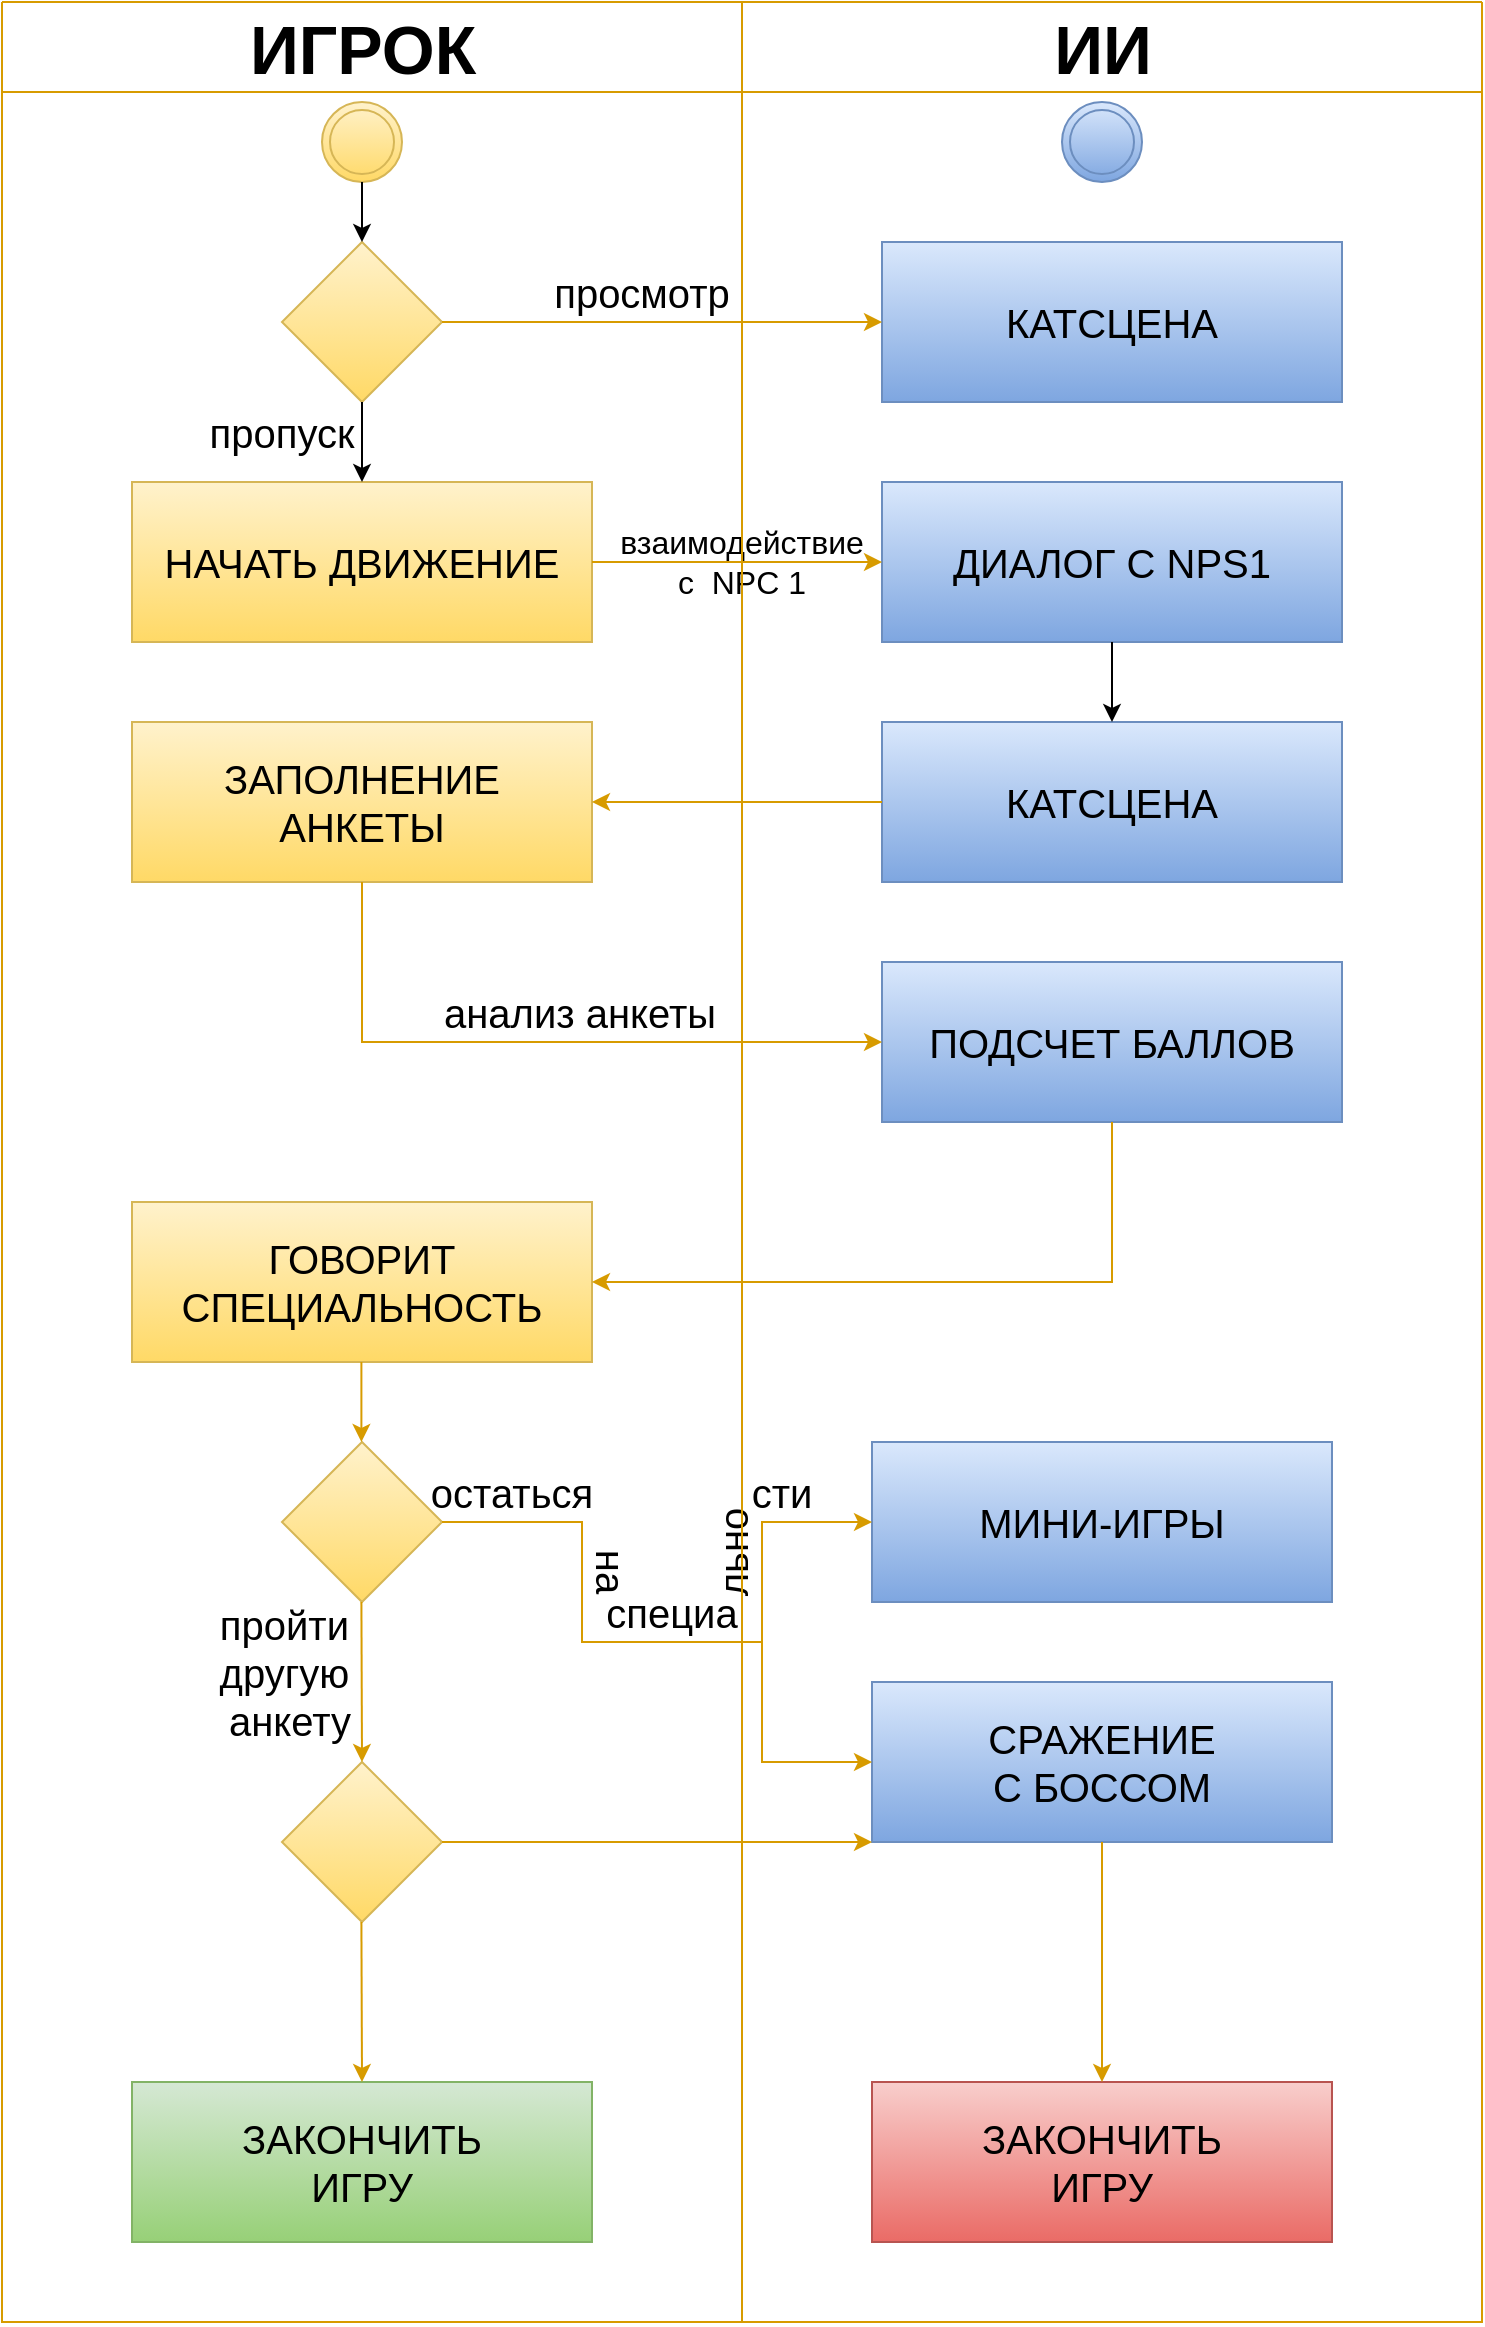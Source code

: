 <mxfile version="24.7.17">
  <diagram name="Страница — 1" id="sQei60oOfbNUAcbmCvmG">
    <mxGraphModel dx="2390" dy="2437" grid="1" gridSize="10" guides="1" tooltips="1" connect="1" arrows="1" fold="1" page="1" pageScale="1" pageWidth="827" pageHeight="1169" math="0" shadow="0">
      <root>
        <mxCell id="0" />
        <mxCell id="1" parent="0" />
        <mxCell id="zBksj2VHNWV4RRwSy8O5-1" value="" style="swimlane;startSize=0;fillColor=#ffcd28;gradientColor=#ffa500;strokeColor=#d79b00;" parent="1" vertex="1">
          <mxGeometry x="45" y="-642" width="740" height="1160" as="geometry" />
        </mxCell>
        <mxCell id="zBksj2VHNWV4RRwSy8O5-3" value="" style="ellipse;shape=doubleEllipse;whiteSpace=wrap;html=1;aspect=fixed;fillColor=#fff2cc;gradientColor=#ffd966;strokeColor=#d6b656;" parent="zBksj2VHNWV4RRwSy8O5-1" vertex="1">
          <mxGeometry x="160" y="50" width="40" height="40" as="geometry" />
        </mxCell>
        <mxCell id="zBksj2VHNWV4RRwSy8O5-4" value="" style="ellipse;shape=doubleEllipse;whiteSpace=wrap;html=1;aspect=fixed;fillColor=#dae8fc;gradientColor=#7ea6e0;strokeColor=#6c8ebf;" parent="zBksj2VHNWV4RRwSy8O5-1" vertex="1">
          <mxGeometry x="530" y="50" width="40" height="40" as="geometry" />
        </mxCell>
        <mxCell id="zBksj2VHNWV4RRwSy8O5-9" value="" style="rhombus;whiteSpace=wrap;html=1;fillColor=#fff2cc;gradientColor=#ffd966;strokeColor=#d6b656;" parent="zBksj2VHNWV4RRwSy8O5-1" vertex="1">
          <mxGeometry x="140" y="120" width="80" height="80" as="geometry" />
        </mxCell>
        <mxCell id="zBksj2VHNWV4RRwSy8O5-10" value="&lt;font style=&quot;font-size: 20px;&quot;&gt;КАТСЦЕНА&lt;/font&gt;" style="rounded=0;whiteSpace=wrap;html=1;fillColor=#dae8fc;strokeColor=#6c8ebf;gradientColor=#7ea6e0;" parent="zBksj2VHNWV4RRwSy8O5-1" vertex="1">
          <mxGeometry x="440" y="120" width="230" height="80" as="geometry" />
        </mxCell>
        <mxCell id="zBksj2VHNWV4RRwSy8O5-11" value="&lt;font style=&quot;font-size: 20px;&quot;&gt;ДИАЛОГ С NPS1&lt;/font&gt;" style="rounded=0;whiteSpace=wrap;html=1;fillColor=#dae8fc;strokeColor=#6c8ebf;gradientColor=#7ea6e0;" parent="zBksj2VHNWV4RRwSy8O5-1" vertex="1">
          <mxGeometry x="440" y="240" width="230" height="80" as="geometry" />
        </mxCell>
        <mxCell id="zBksj2VHNWV4RRwSy8O5-12" value="&lt;font style=&quot;font-size: 20px;&quot;&gt;НАЧАТЬ ДВИЖЕНИЕ&lt;/font&gt;" style="rounded=0;whiteSpace=wrap;html=1;fillColor=#fff2cc;gradientColor=#ffd966;strokeColor=#d6b656;" parent="zBksj2VHNWV4RRwSy8O5-1" vertex="1">
          <mxGeometry x="65" y="240" width="230" height="80" as="geometry" />
        </mxCell>
        <mxCell id="zBksj2VHNWV4RRwSy8O5-13" value="&lt;font style=&quot;font-size: 20px;&quot;&gt;ЗАПОЛНЕНИЕ&lt;/font&gt;&lt;div&gt;&lt;font style=&quot;font-size: 20px;&quot;&gt;АНКЕТЫ&lt;/font&gt;&lt;/div&gt;" style="rounded=0;whiteSpace=wrap;html=1;fillColor=#fff2cc;gradientColor=#ffd966;strokeColor=#d6b656;" parent="zBksj2VHNWV4RRwSy8O5-1" vertex="1">
          <mxGeometry x="65" y="360" width="230" height="80" as="geometry" />
        </mxCell>
        <mxCell id="zBksj2VHNWV4RRwSy8O5-14" value="&lt;font style=&quot;font-size: 20px;&quot;&gt;КАТСЦЕНА&lt;/font&gt;" style="rounded=0;whiteSpace=wrap;html=1;fillColor=#dae8fc;strokeColor=#6c8ebf;gradientColor=#7ea6e0;" parent="zBksj2VHNWV4RRwSy8O5-1" vertex="1">
          <mxGeometry x="440" y="360" width="230" height="80" as="geometry" />
        </mxCell>
        <mxCell id="zBksj2VHNWV4RRwSy8O5-15" value="&lt;font style=&quot;font-size: 20px;&quot;&gt;ПОДСЧЕТ БАЛЛОВ&lt;/font&gt;" style="rounded=0;whiteSpace=wrap;html=1;fillColor=#dae8fc;strokeColor=#6c8ebf;gradientColor=#7ea6e0;" parent="zBksj2VHNWV4RRwSy8O5-1" vertex="1">
          <mxGeometry x="440" y="480" width="230" height="80" as="geometry" />
        </mxCell>
        <mxCell id="zBksj2VHNWV4RRwSy8O5-16" value="&lt;font style=&quot;font-size: 20px;&quot;&gt;ГОВОРИТ&lt;/font&gt;&lt;div style=&quot;font-size: 20px;&quot;&gt;&lt;font style=&quot;font-size: 20px;&quot;&gt;СПЕЦИАЛЬНОСТЬ&lt;/font&gt;&lt;/div&gt;" style="rounded=0;whiteSpace=wrap;html=1;fillColor=#fff2cc;gradientColor=#ffd966;strokeColor=#d6b656;" parent="zBksj2VHNWV4RRwSy8O5-1" vertex="1">
          <mxGeometry x="65" y="600" width="230" height="80" as="geometry" />
        </mxCell>
        <mxCell id="zBksj2VHNWV4RRwSy8O5-17" value="" style="rhombus;whiteSpace=wrap;html=1;fillColor=#fff2cc;gradientColor=#ffd966;strokeColor=#d6b656;" parent="zBksj2VHNWV4RRwSy8O5-1" vertex="1">
          <mxGeometry x="140" y="720" width="80" height="80" as="geometry" />
        </mxCell>
        <mxCell id="zBksj2VHNWV4RRwSy8O5-18" value="" style="rhombus;whiteSpace=wrap;html=1;fillColor=#fff2cc;gradientColor=#ffd966;strokeColor=#d6b656;" parent="zBksj2VHNWV4RRwSy8O5-1" vertex="1">
          <mxGeometry x="140" y="880" width="80" height="80" as="geometry" />
        </mxCell>
        <mxCell id="zBksj2VHNWV4RRwSy8O5-19" value="&lt;font style=&quot;font-size: 20px;&quot;&gt;ЗАКОНЧИТЬ&lt;/font&gt;&lt;div style=&quot;font-size: 20px;&quot;&gt;&lt;font style=&quot;font-size: 20px;&quot;&gt;ИГРУ&lt;/font&gt;&lt;/div&gt;" style="rounded=0;whiteSpace=wrap;html=1;fillColor=#d5e8d4;gradientColor=#97d077;strokeColor=#82b366;" parent="zBksj2VHNWV4RRwSy8O5-1" vertex="1">
          <mxGeometry x="65" y="1040" width="230" height="80" as="geometry" />
        </mxCell>
        <mxCell id="zBksj2VHNWV4RRwSy8O5-20" value="&lt;font style=&quot;font-size: 20px;&quot;&gt;МИНИ-ИГРЫ&lt;/font&gt;" style="rounded=0;whiteSpace=wrap;html=1;fillColor=#dae8fc;strokeColor=#6c8ebf;gradientColor=#7ea6e0;" parent="zBksj2VHNWV4RRwSy8O5-1" vertex="1">
          <mxGeometry x="435" y="720" width="230" height="80" as="geometry" />
        </mxCell>
        <mxCell id="zBksj2VHNWV4RRwSy8O5-21" value="&lt;font style=&quot;font-size: 20px;&quot;&gt;СРАЖЕНИЕ&lt;/font&gt;&lt;div style=&quot;font-size: 20px;&quot;&gt;&lt;font style=&quot;font-size: 20px;&quot;&gt;С БОССОМ&lt;/font&gt;&lt;/div&gt;" style="rounded=0;whiteSpace=wrap;html=1;fillColor=#dae8fc;strokeColor=#6c8ebf;gradientColor=#7ea6e0;" parent="zBksj2VHNWV4RRwSy8O5-1" vertex="1">
          <mxGeometry x="435" y="840" width="230" height="80" as="geometry" />
        </mxCell>
        <mxCell id="zBksj2VHNWV4RRwSy8O5-22" value="&lt;font style=&quot;font-size: 20px;&quot;&gt;ЗАКОНЧИТЬ&lt;/font&gt;&lt;div style=&quot;font-size: 20px;&quot;&gt;&lt;font style=&quot;font-size: 20px;&quot;&gt;ИГРУ&lt;/font&gt;&lt;/div&gt;" style="rounded=0;whiteSpace=wrap;html=1;fillColor=#f8cecc;strokeColor=#b85450;gradientColor=#ea6b66;" parent="zBksj2VHNWV4RRwSy8O5-1" vertex="1">
          <mxGeometry x="435" y="1040" width="230" height="80" as="geometry" />
        </mxCell>
        <mxCell id="zBksj2VHNWV4RRwSy8O5-24" value="" style="endArrow=classic;html=1;rounded=0;exitX=0.5;exitY=1;exitDx=0;exitDy=0;entryX=0.5;entryY=0;entryDx=0;entryDy=0;" parent="zBksj2VHNWV4RRwSy8O5-1" source="zBksj2VHNWV4RRwSy8O5-11" target="zBksj2VHNWV4RRwSy8O5-14" edge="1">
          <mxGeometry width="50" height="50" relative="1" as="geometry">
            <mxPoint x="500" y="270" as="sourcePoint" />
            <mxPoint x="550" y="220" as="targetPoint" />
          </mxGeometry>
        </mxCell>
        <mxCell id="zBksj2VHNWV4RRwSy8O5-26" value="" style="endArrow=classic;html=1;rounded=0;exitX=0.5;exitY=1;exitDx=0;exitDy=0;entryX=0.5;entryY=0;entryDx=0;entryDy=0;" parent="zBksj2VHNWV4RRwSy8O5-1" source="zBksj2VHNWV4RRwSy8O5-3" target="zBksj2VHNWV4RRwSy8O5-9" edge="1">
          <mxGeometry width="50" height="50" relative="1" as="geometry">
            <mxPoint x="500" y="270" as="sourcePoint" />
            <mxPoint x="550" y="220" as="targetPoint" />
          </mxGeometry>
        </mxCell>
        <mxCell id="zBksj2VHNWV4RRwSy8O5-27" value="" style="endArrow=classic;html=1;rounded=0;exitX=1;exitY=0.5;exitDx=0;exitDy=0;entryX=0;entryY=0.5;entryDx=0;entryDy=0;fillColor=#ffcd28;gradientColor=#ffa500;strokeColor=#d79b00;" parent="zBksj2VHNWV4RRwSy8O5-1" source="zBksj2VHNWV4RRwSy8O5-9" target="zBksj2VHNWV4RRwSy8O5-10" edge="1">
          <mxGeometry width="50" height="50" relative="1" as="geometry">
            <mxPoint x="500" y="270" as="sourcePoint" />
            <mxPoint x="550" y="220" as="targetPoint" />
          </mxGeometry>
        </mxCell>
        <mxCell id="zBksj2VHNWV4RRwSy8O5-29" value="" style="endArrow=classic;html=1;rounded=0;exitX=0.5;exitY=1;exitDx=0;exitDy=0;entryX=0.5;entryY=0;entryDx=0;entryDy=0;" parent="zBksj2VHNWV4RRwSy8O5-1" source="zBksj2VHNWV4RRwSy8O5-9" target="zBksj2VHNWV4RRwSy8O5-12" edge="1">
          <mxGeometry width="50" height="50" relative="1" as="geometry">
            <mxPoint x="450" y="260" as="sourcePoint" />
            <mxPoint x="500" y="210" as="targetPoint" />
          </mxGeometry>
        </mxCell>
        <mxCell id="zBksj2VHNWV4RRwSy8O5-30" value="" style="endArrow=classic;html=1;rounded=0;exitX=1;exitY=0.5;exitDx=0;exitDy=0;entryX=0;entryY=0.5;entryDx=0;entryDy=0;fillColor=#ffcd28;gradientColor=#ffa500;strokeColor=#d79b00;" parent="zBksj2VHNWV4RRwSy8O5-1" source="zBksj2VHNWV4RRwSy8O5-12" target="zBksj2VHNWV4RRwSy8O5-11" edge="1">
          <mxGeometry width="50" height="50" relative="1" as="geometry">
            <mxPoint x="450" y="360" as="sourcePoint" />
            <mxPoint x="500" y="310" as="targetPoint" />
          </mxGeometry>
        </mxCell>
        <mxCell id="zBksj2VHNWV4RRwSy8O5-31" value="" style="endArrow=classic;html=1;rounded=0;exitX=0;exitY=0.5;exitDx=0;exitDy=0;entryX=1;entryY=0.5;entryDx=0;entryDy=0;fillColor=#ffcd28;gradientColor=#ffa500;strokeColor=#d79b00;" parent="zBksj2VHNWV4RRwSy8O5-1" source="zBksj2VHNWV4RRwSy8O5-14" target="zBksj2VHNWV4RRwSy8O5-13" edge="1">
          <mxGeometry width="50" height="50" relative="1" as="geometry">
            <mxPoint x="450" y="360" as="sourcePoint" />
            <mxPoint x="500" y="310" as="targetPoint" />
          </mxGeometry>
        </mxCell>
        <mxCell id="zBksj2VHNWV4RRwSy8O5-32" value="" style="endArrow=classic;html=1;rounded=0;exitX=0.5;exitY=1;exitDx=0;exitDy=0;entryX=0;entryY=0.5;entryDx=0;entryDy=0;fillColor=#ffcd28;gradientColor=#ffa500;strokeColor=#d79b00;" parent="zBksj2VHNWV4RRwSy8O5-1" source="zBksj2VHNWV4RRwSy8O5-13" target="zBksj2VHNWV4RRwSy8O5-15" edge="1">
          <mxGeometry width="50" height="50" relative="1" as="geometry">
            <mxPoint x="450" y="570" as="sourcePoint" />
            <mxPoint x="500" y="520" as="targetPoint" />
            <Array as="points">
              <mxPoint x="180" y="520" />
            </Array>
          </mxGeometry>
        </mxCell>
        <mxCell id="zBksj2VHNWV4RRwSy8O5-33" value="" style="endArrow=classic;html=1;rounded=0;exitX=0.5;exitY=1;exitDx=0;exitDy=0;entryX=1;entryY=0.5;entryDx=0;entryDy=0;fillColor=#ffcd28;gradientColor=#ffa500;strokeColor=#d79b00;" parent="zBksj2VHNWV4RRwSy8O5-1" source="zBksj2VHNWV4RRwSy8O5-15" target="zBksj2VHNWV4RRwSy8O5-16" edge="1">
          <mxGeometry width="50" height="50" relative="1" as="geometry">
            <mxPoint x="450" y="570" as="sourcePoint" />
            <mxPoint x="500" y="520" as="targetPoint" />
            <Array as="points">
              <mxPoint x="555" y="640" />
            </Array>
          </mxGeometry>
        </mxCell>
        <mxCell id="zBksj2VHNWV4RRwSy8O5-34" value="" style="endArrow=classic;html=1;rounded=0;exitX=0.5;exitY=1;exitDx=0;exitDy=0;entryX=0.5;entryY=0;entryDx=0;entryDy=0;fillColor=#ffcd28;gradientColor=#ffa500;strokeColor=#d79b00;" parent="zBksj2VHNWV4RRwSy8O5-1" edge="1">
          <mxGeometry width="50" height="50" relative="1" as="geometry">
            <mxPoint x="179.7" y="680" as="sourcePoint" />
            <mxPoint x="179.7" y="720" as="targetPoint" />
          </mxGeometry>
        </mxCell>
        <mxCell id="zBksj2VHNWV4RRwSy8O5-35" value="" style="endArrow=classic;html=1;rounded=0;exitX=0.5;exitY=1;exitDx=0;exitDy=0;entryX=0.5;entryY=0;entryDx=0;entryDy=0;fillColor=#ffcd28;gradientColor=#ffa500;strokeColor=#d79b00;" parent="zBksj2VHNWV4RRwSy8O5-1" target="zBksj2VHNWV4RRwSy8O5-18" edge="1">
          <mxGeometry width="50" height="50" relative="1" as="geometry">
            <mxPoint x="179.7" y="800" as="sourcePoint" />
            <mxPoint x="179.7" y="840" as="targetPoint" />
          </mxGeometry>
        </mxCell>
        <mxCell id="zBksj2VHNWV4RRwSy8O5-63" value="" style="endArrow=classic;html=1;rounded=0;exitX=0.5;exitY=1;exitDx=0;exitDy=0;entryX=0.5;entryY=0;entryDx=0;entryDy=0;fillColor=#ffcd28;gradientColor=#ffa500;strokeColor=#d79b00;" parent="zBksj2VHNWV4RRwSy8O5-1" edge="1">
          <mxGeometry width="50" height="50" relative="1" as="geometry">
            <mxPoint x="179.7" y="960" as="sourcePoint" />
            <mxPoint x="180" y="1040" as="targetPoint" />
          </mxGeometry>
        </mxCell>
        <mxCell id="zBksj2VHNWV4RRwSy8O5-64" value="" style="endArrow=classic;html=1;rounded=0;exitX=1;exitY=0.5;exitDx=0;exitDy=0;entryX=0;entryY=0.5;entryDx=0;entryDy=0;fillColor=#ffcd28;gradientColor=#ffa500;strokeColor=#d79b00;" parent="zBksj2VHNWV4RRwSy8O5-1" source="zBksj2VHNWV4RRwSy8O5-17" target="zBksj2VHNWV4RRwSy8O5-20" edge="1">
          <mxGeometry width="50" height="50" relative="1" as="geometry">
            <mxPoint x="360" y="850" as="sourcePoint" />
            <mxPoint x="410" y="800" as="targetPoint" />
            <Array as="points">
              <mxPoint x="290" y="760" />
              <mxPoint x="290" y="820" />
              <mxPoint x="380" y="820" />
              <mxPoint x="380" y="760" />
            </Array>
          </mxGeometry>
        </mxCell>
        <mxCell id="zBksj2VHNWV4RRwSy8O5-65" value="" style="endArrow=classic;html=1;rounded=0;entryX=0;entryY=0.5;entryDx=0;entryDy=0;fillColor=#ffcd28;gradientColor=#ffa500;strokeColor=#d79b00;" parent="zBksj2VHNWV4RRwSy8O5-1" target="zBksj2VHNWV4RRwSy8O5-21" edge="1">
          <mxGeometry width="50" height="50" relative="1" as="geometry">
            <mxPoint x="380" y="820" as="sourcePoint" />
            <mxPoint x="410" y="800" as="targetPoint" />
            <Array as="points">
              <mxPoint x="380" y="880" />
            </Array>
          </mxGeometry>
        </mxCell>
        <mxCell id="zBksj2VHNWV4RRwSy8O5-67" value="" style="endArrow=classic;html=1;rounded=0;exitX=1;exitY=0.5;exitDx=0;exitDy=0;entryX=0;entryY=1;entryDx=0;entryDy=0;fillColor=#ffcd28;gradientColor=#ffa500;strokeColor=#d79b00;" parent="zBksj2VHNWV4RRwSy8O5-1" source="zBksj2VHNWV4RRwSy8O5-18" target="zBksj2VHNWV4RRwSy8O5-21" edge="1">
          <mxGeometry width="50" height="50" relative="1" as="geometry">
            <mxPoint x="360" y="1000" as="sourcePoint" />
            <mxPoint x="410" y="950" as="targetPoint" />
          </mxGeometry>
        </mxCell>
        <mxCell id="zBksj2VHNWV4RRwSy8O5-68" value="" style="endArrow=classic;html=1;rounded=0;exitX=0.5;exitY=1;exitDx=0;exitDy=0;entryX=0.5;entryY=0;entryDx=0;entryDy=0;fillColor=#ffcd28;gradientColor=#ffa500;strokeColor=#d79b00;" parent="zBksj2VHNWV4RRwSy8O5-1" source="zBksj2VHNWV4RRwSy8O5-21" target="zBksj2VHNWV4RRwSy8O5-22" edge="1">
          <mxGeometry width="50" height="50" relative="1" as="geometry">
            <mxPoint x="360" y="1000" as="sourcePoint" />
            <mxPoint x="410" y="950" as="targetPoint" />
          </mxGeometry>
        </mxCell>
        <mxCell id="zBksj2VHNWV4RRwSy8O5-71" value="просмотр" style="text;html=1;align=center;verticalAlign=middle;whiteSpace=wrap;rounded=0;fontSize=20;" parent="zBksj2VHNWV4RRwSy8O5-1" vertex="1">
          <mxGeometry x="290" y="130" width="60" height="30" as="geometry" />
        </mxCell>
        <mxCell id="zBksj2VHNWV4RRwSy8O5-74" value="взаимодействие&lt;div style=&quot;font-size: 16px;&quot;&gt;с&amp;nbsp; NPC 1&lt;/div&gt;" style="text;html=1;align=center;verticalAlign=middle;whiteSpace=wrap;rounded=0;fontSize=16;" parent="zBksj2VHNWV4RRwSy8O5-1" vertex="1">
          <mxGeometry x="330" y="265" width="80" height="30" as="geometry" />
        </mxCell>
        <mxCell id="zBksj2VHNWV4RRwSy8O5-75" value="анализ анкеты" style="text;html=1;align=center;verticalAlign=middle;whiteSpace=wrap;rounded=0;fontSize=20;" parent="zBksj2VHNWV4RRwSy8O5-1" vertex="1">
          <mxGeometry x="204" y="490" width="170" height="30" as="geometry" />
        </mxCell>
        <mxCell id="h8bchr9hspv1rKc2EMNq-1" value="остаться" style="text;html=1;align=center;verticalAlign=middle;whiteSpace=wrap;rounded=0;fontSize=20;" vertex="1" parent="zBksj2VHNWV4RRwSy8O5-1">
          <mxGeometry x="170" y="730" width="170" height="30" as="geometry" />
        </mxCell>
        <mxCell id="h8bchr9hspv1rKc2EMNq-5" value="на" style="text;html=1;align=center;verticalAlign=middle;whiteSpace=wrap;rounded=0;fontSize=20;rotation=90;" vertex="1" parent="zBksj2VHNWV4RRwSy8O5-1">
          <mxGeometry x="280" y="770" width="50" height="30" as="geometry" />
        </mxCell>
        <mxCell id="h8bchr9hspv1rKc2EMNq-6" value="специа" style="text;html=1;align=center;verticalAlign=middle;whiteSpace=wrap;rounded=0;fontSize=20;" vertex="1" parent="zBksj2VHNWV4RRwSy8O5-1">
          <mxGeometry x="250" y="790" width="170" height="30" as="geometry" />
        </mxCell>
        <mxCell id="h8bchr9hspv1rKc2EMNq-7" value="льно" style="text;html=1;align=center;verticalAlign=middle;whiteSpace=wrap;rounded=0;fontSize=20;rotation=-90;" vertex="1" parent="zBksj2VHNWV4RRwSy8O5-1">
          <mxGeometry x="340" y="760" width="50" height="30" as="geometry" />
        </mxCell>
        <mxCell id="h8bchr9hspv1rKc2EMNq-10" value="сти" style="text;html=1;align=center;verticalAlign=middle;whiteSpace=wrap;rounded=0;fontSize=20;" vertex="1" parent="zBksj2VHNWV4RRwSy8O5-1">
          <mxGeometry x="370" y="730" width="40" height="30" as="geometry" />
        </mxCell>
        <mxCell id="h8bchr9hspv1rKc2EMNq-11" value="пройти&amp;nbsp;&lt;div&gt;другую&amp;nbsp;&lt;/div&gt;&lt;div&gt;анкету&lt;/div&gt;" style="text;html=1;align=center;verticalAlign=middle;whiteSpace=wrap;rounded=0;fontSize=20;" vertex="1" parent="zBksj2VHNWV4RRwSy8O5-1">
          <mxGeometry x="59" y="820" width="170" height="30" as="geometry" />
        </mxCell>
        <mxCell id="h8bchr9hspv1rKc2EMNq-12" value="пропуск" style="text;html=1;align=center;verticalAlign=middle;whiteSpace=wrap;rounded=0;fontSize=20;" vertex="1" parent="zBksj2VHNWV4RRwSy8O5-1">
          <mxGeometry x="110" y="200" width="60" height="30" as="geometry" />
        </mxCell>
        <mxCell id="zBksj2VHNWV4RRwSy8O5-2" value="" style="endArrow=none;html=1;rounded=0;entryX=0.5;entryY=0;entryDx=0;entryDy=0;exitX=0.5;exitY=1;exitDx=0;exitDy=0;fontColor=#969696;strokeColor=#d79b00;fillColor=#ffcd28;gradientColor=#ffa500;" parent="1" source="zBksj2VHNWV4RRwSy8O5-1" target="zBksj2VHNWV4RRwSy8O5-1" edge="1">
          <mxGeometry width="50" height="50" relative="1" as="geometry">
            <mxPoint x="395" y="-342" as="sourcePoint" />
            <mxPoint x="445" y="-392" as="targetPoint" />
          </mxGeometry>
        </mxCell>
        <mxCell id="zBksj2VHNWV4RRwSy8O5-6" value="" style="swimlane;startSize=0;fillColor=#ffcd28;gradientColor=#ffa500;strokeColor=#d79b00;" parent="1" vertex="1">
          <mxGeometry x="45" y="-642" width="740" height="45" as="geometry" />
        </mxCell>
        <mxCell id="zBksj2VHNWV4RRwSy8O5-7" value="&lt;font style=&quot;font-size: 34px;&quot;&gt;ИГРОК&lt;/font&gt;" style="text;html=1;align=center;verticalAlign=middle;resizable=0;points=[];autosize=1;fontStyle=1;fontSize=34;" parent="zBksj2VHNWV4RRwSy8O5-6" vertex="1">
          <mxGeometry x="115" y="-1" width="130" height="50" as="geometry" />
        </mxCell>
        <mxCell id="zBksj2VHNWV4RRwSy8O5-8" value="&lt;span style=&quot;font-size: 34px;&quot;&gt;ИИ&lt;/span&gt;" style="text;html=1;align=center;verticalAlign=middle;resizable=0;points=[];autosize=1;strokeColor=none;fillColor=none;fontStyle=1;fontSize=34;" parent="zBksj2VHNWV4RRwSy8O5-6" vertex="1">
          <mxGeometry x="515" y="-1" width="70" height="50" as="geometry" />
        </mxCell>
      </root>
    </mxGraphModel>
  </diagram>
</mxfile>
